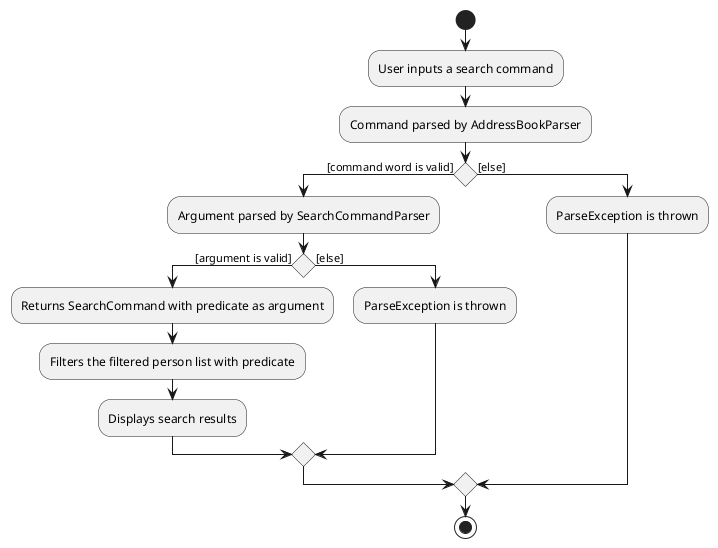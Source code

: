 @startuml
'https://plantuml.com/activity-diagram-beta

start
:User inputs a search command;
:Command parsed by AddressBookParser;

if () then ([command word is valid])
    :Argument parsed by SearchCommandParser;
    if () then ([argument is valid])
        :Returns SearchCommand with predicate as argument;
        :Filters the filtered person list with predicate;
        :Displays search results;
    else ([else])
        :ParseException is thrown;
    endif
else ([else])
    :ParseException is thrown;
endif

stop

@enduml
